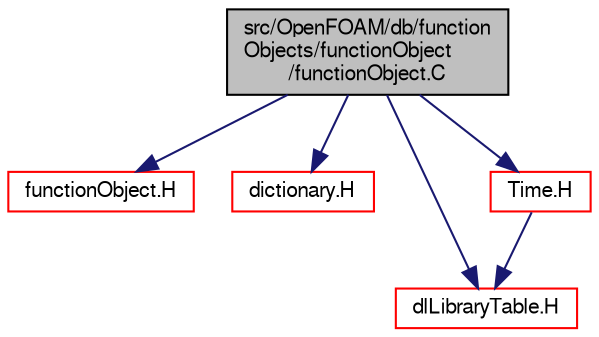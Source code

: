 digraph "src/OpenFOAM/db/functionObjects/functionObject/functionObject.C"
{
  bgcolor="transparent";
  edge [fontname="FreeSans",fontsize="10",labelfontname="FreeSans",labelfontsize="10"];
  node [fontname="FreeSans",fontsize="10",shape=record];
  Node0 [label="src/OpenFOAM/db/function\lObjects/functionObject\l/functionObject.C",height=0.2,width=0.4,color="black", fillcolor="grey75", style="filled", fontcolor="black"];
  Node0 -> Node1 [color="midnightblue",fontsize="10",style="solid",fontname="FreeSans"];
  Node1 [label="functionObject.H",height=0.2,width=0.4,color="red",URL="$a08945.html"];
  Node0 -> Node56 [color="midnightblue",fontsize="10",style="solid",fontname="FreeSans"];
  Node56 [label="dictionary.H",height=0.2,width=0.4,color="red",URL="$a08804.html"];
  Node0 -> Node73 [color="midnightblue",fontsize="10",style="solid",fontname="FreeSans"];
  Node73 [label="dlLibraryTable.H",height=0.2,width=0.4,color="red",URL="$a08900.html"];
  Node0 -> Node77 [color="midnightblue",fontsize="10",style="solid",fontname="FreeSans"];
  Node77 [label="Time.H",height=0.2,width=0.4,color="red",URL="$a09311.html"];
  Node77 -> Node73 [color="midnightblue",fontsize="10",style="solid",fontname="FreeSans"];
}
